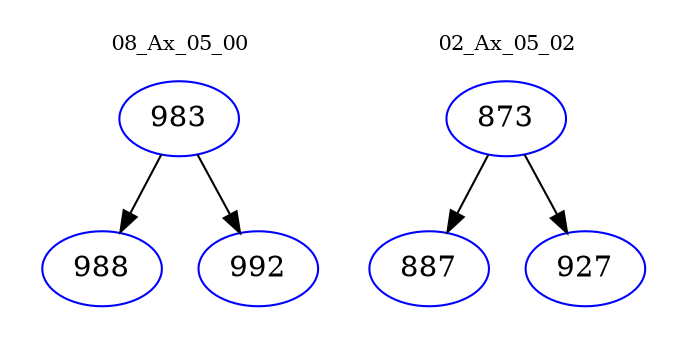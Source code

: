 digraph{
subgraph cluster_0 {
color = white
label = "08_Ax_05_00";
fontsize=10;
T0_983 [label="983", color="blue"]
T0_983 -> T0_988 [color="black"]
T0_988 [label="988", color="blue"]
T0_983 -> T0_992 [color="black"]
T0_992 [label="992", color="blue"]
}
subgraph cluster_1 {
color = white
label = "02_Ax_05_02";
fontsize=10;
T1_873 [label="873", color="blue"]
T1_873 -> T1_887 [color="black"]
T1_887 [label="887", color="blue"]
T1_873 -> T1_927 [color="black"]
T1_927 [label="927", color="blue"]
}
}
